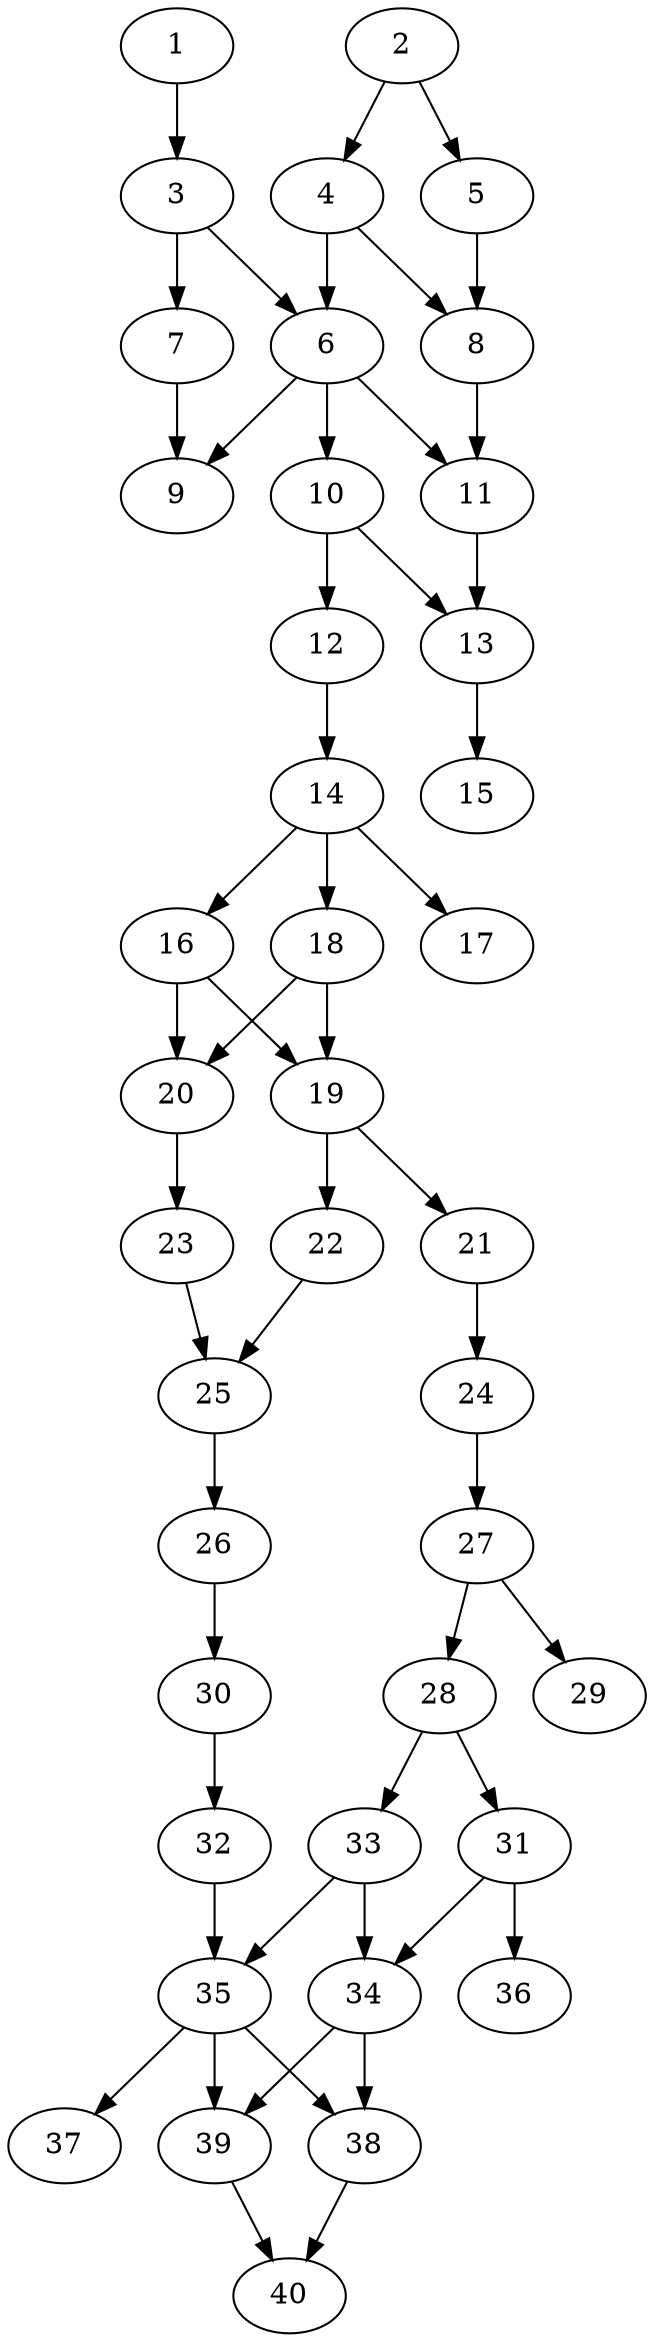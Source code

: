 // DAG automatically generated by daggen at Thu Oct  3 14:06:49 2019
// ./daggen --dot -n 40 --ccr 0.3 --fat 0.3 --regular 0.9 --density 0.5 --mindata 5242880 --maxdata 52428800 
digraph G {
  1 [size="139728213", alpha="0.20", expect_size="41918464"] 
  1 -> 3 [size ="41918464"]
  2 [size="53497173", alpha="0.14", expect_size="16049152"] 
  2 -> 4 [size ="16049152"]
  2 -> 5 [size ="16049152"]
  3 [size="24978773", alpha="0.15", expect_size="7493632"] 
  3 -> 6 [size ="7493632"]
  3 -> 7 [size ="7493632"]
  4 [size="109612373", alpha="0.11", expect_size="32883712"] 
  4 -> 6 [size ="32883712"]
  4 -> 8 [size ="32883712"]
  5 [size="81988267", alpha="0.13", expect_size="24596480"] 
  5 -> 8 [size ="24596480"]
  6 [size="160460800", alpha="0.04", expect_size="48138240"] 
  6 -> 9 [size ="48138240"]
  6 -> 10 [size ="48138240"]
  6 -> 11 [size ="48138240"]
  7 [size="94692693", alpha="0.12", expect_size="28407808"] 
  7 -> 9 [size ="28407808"]
  8 [size="82711893", alpha="0.08", expect_size="24813568"] 
  8 -> 11 [size ="24813568"]
  9 [size="151944533", alpha="0.03", expect_size="45583360"] 
  10 [size="125504853", alpha="0.17", expect_size="37651456"] 
  10 -> 12 [size ="37651456"]
  10 -> 13 [size ="37651456"]
  11 [size="111926613", alpha="0.16", expect_size="33577984"] 
  11 -> 13 [size ="33577984"]
  12 [size="109428053", alpha="0.16", expect_size="32828416"] 
  12 -> 14 [size ="32828416"]
  13 [size="65092267", alpha="0.07", expect_size="19527680"] 
  13 -> 15 [size ="19527680"]
  14 [size="25890133", alpha="0.20", expect_size="7767040"] 
  14 -> 16 [size ="7767040"]
  14 -> 17 [size ="7767040"]
  14 -> 18 [size ="7767040"]
  15 [size="113633280", alpha="0.02", expect_size="34089984"] 
  16 [size="57797973", alpha="0.16", expect_size="17339392"] 
  16 -> 19 [size ="17339392"]
  16 -> 20 [size ="17339392"]
  17 [size="88087893", alpha="0.18", expect_size="26426368"] 
  18 [size="27019947", alpha="0.06", expect_size="8105984"] 
  18 -> 19 [size ="8105984"]
  18 -> 20 [size ="8105984"]
  19 [size="92992853", alpha="0.02", expect_size="27897856"] 
  19 -> 21 [size ="27897856"]
  19 -> 22 [size ="27897856"]
  20 [size="113087147", alpha="0.10", expect_size="33926144"] 
  20 -> 23 [size ="33926144"]
  21 [size="92975787", alpha="0.13", expect_size="27892736"] 
  21 -> 24 [size ="27892736"]
  22 [size="62361600", alpha="0.01", expect_size="18708480"] 
  22 -> 25 [size ="18708480"]
  23 [size="34355200", alpha="0.11", expect_size="10306560"] 
  23 -> 25 [size ="10306560"]
  24 [size="88855893", alpha="0.12", expect_size="26656768"] 
  24 -> 27 [size ="26656768"]
  25 [size="85968213", alpha="0.01", expect_size="25790464"] 
  25 -> 26 [size ="25790464"]
  26 [size="100403200", alpha="0.08", expect_size="30120960"] 
  26 -> 30 [size ="30120960"]
  27 [size="70775467", alpha="0.05", expect_size="21232640"] 
  27 -> 28 [size ="21232640"]
  27 -> 29 [size ="21232640"]
  28 [size="56623787", alpha="0.10", expect_size="16987136"] 
  28 -> 31 [size ="16987136"]
  28 -> 33 [size ="16987136"]
  29 [size="102338560", alpha="0.13", expect_size="30701568"] 
  30 [size="114203307", alpha="0.09", expect_size="34260992"] 
  30 -> 32 [size ="34260992"]
  31 [size="32481280", alpha="0.17", expect_size="9744384"] 
  31 -> 34 [size ="9744384"]
  31 -> 36 [size ="9744384"]
  32 [size="136710827", alpha="0.17", expect_size="41013248"] 
  32 -> 35 [size ="41013248"]
  33 [size="148346880", alpha="0.03", expect_size="44504064"] 
  33 -> 34 [size ="44504064"]
  33 -> 35 [size ="44504064"]
  34 [size="74888533", alpha="0.10", expect_size="22466560"] 
  34 -> 38 [size ="22466560"]
  34 -> 39 [size ="22466560"]
  35 [size="165765120", alpha="0.10", expect_size="49729536"] 
  35 -> 37 [size ="49729536"]
  35 -> 38 [size ="49729536"]
  35 -> 39 [size ="49729536"]
  36 [size="170912427", alpha="0.14", expect_size="51273728"] 
  37 [size="76035413", alpha="0.07", expect_size="22810624"] 
  38 [size="115630080", alpha="0.02", expect_size="34689024"] 
  38 -> 40 [size ="34689024"]
  39 [size="40366080", alpha="0.06", expect_size="12109824"] 
  39 -> 40 [size ="12109824"]
  40 [size="142001493", alpha="0.03", expect_size="42600448"] 
}
